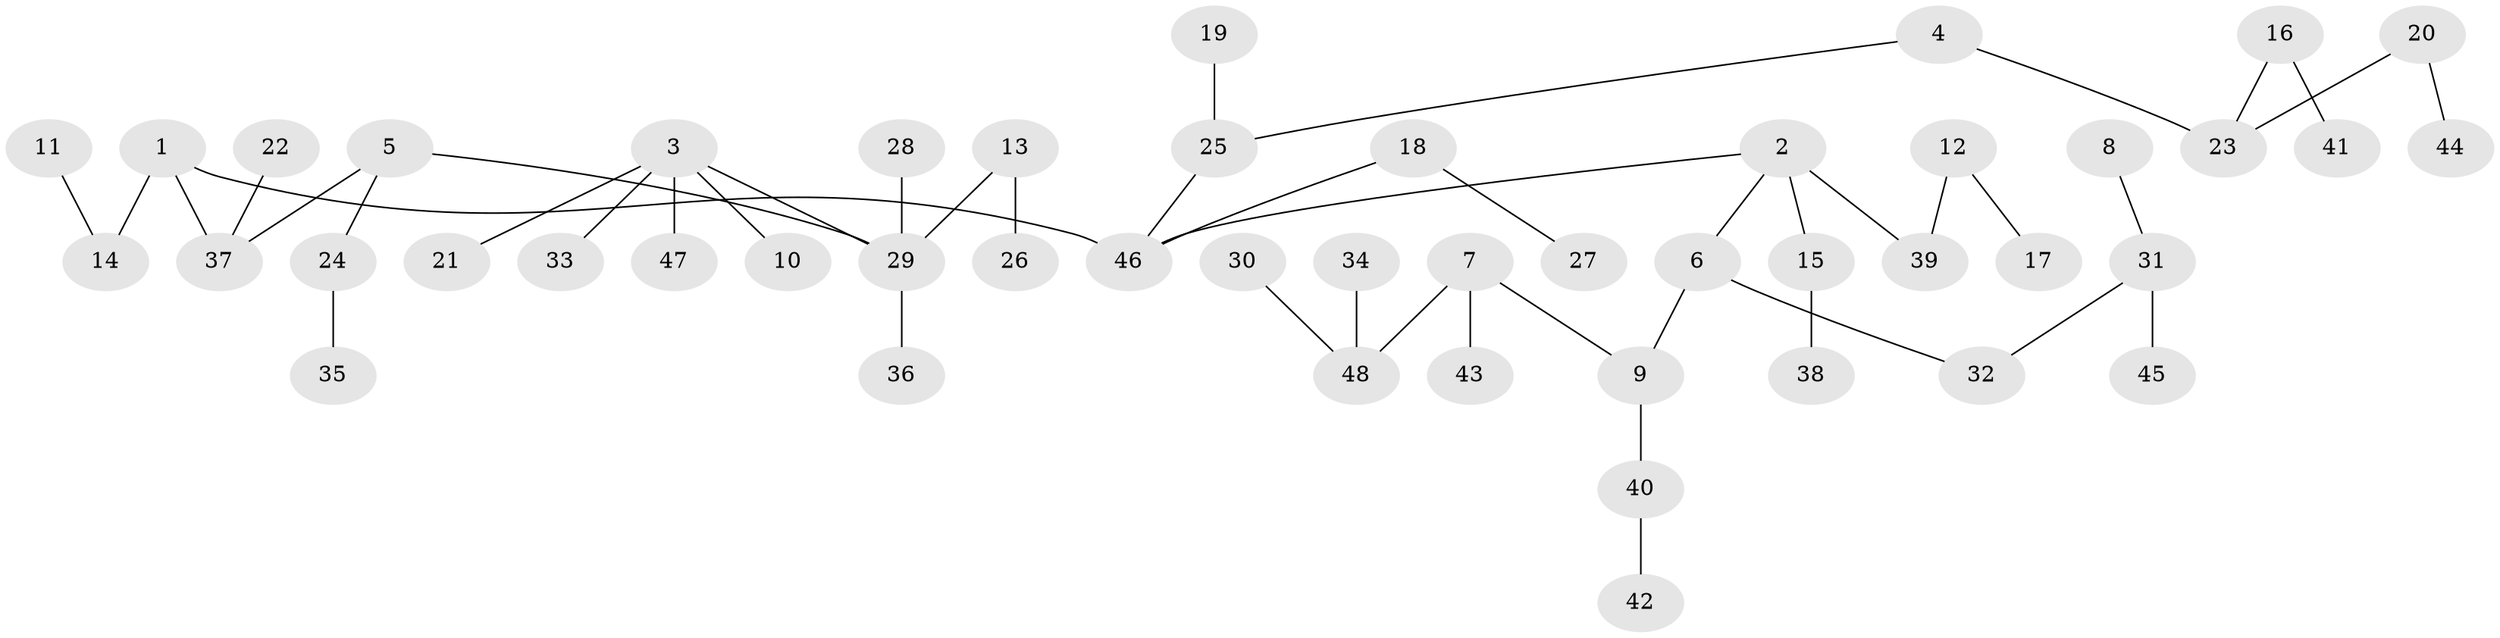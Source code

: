 // original degree distribution, {4: 0.10416666666666667, 3: 0.09375, 5: 0.03125, 6: 0.020833333333333332, 2: 0.25, 1: 0.5}
// Generated by graph-tools (version 1.1) at 2025/02/03/09/25 03:02:17]
// undirected, 48 vertices, 47 edges
graph export_dot {
graph [start="1"]
  node [color=gray90,style=filled];
  1;
  2;
  3;
  4;
  5;
  6;
  7;
  8;
  9;
  10;
  11;
  12;
  13;
  14;
  15;
  16;
  17;
  18;
  19;
  20;
  21;
  22;
  23;
  24;
  25;
  26;
  27;
  28;
  29;
  30;
  31;
  32;
  33;
  34;
  35;
  36;
  37;
  38;
  39;
  40;
  41;
  42;
  43;
  44;
  45;
  46;
  47;
  48;
  1 -- 14 [weight=1.0];
  1 -- 37 [weight=1.0];
  1 -- 46 [weight=1.0];
  2 -- 6 [weight=1.0];
  2 -- 15 [weight=1.0];
  2 -- 39 [weight=1.0];
  2 -- 46 [weight=1.0];
  3 -- 10 [weight=1.0];
  3 -- 21 [weight=1.0];
  3 -- 29 [weight=1.0];
  3 -- 33 [weight=1.0];
  3 -- 47 [weight=1.0];
  4 -- 23 [weight=1.0];
  4 -- 25 [weight=1.0];
  5 -- 24 [weight=1.0];
  5 -- 29 [weight=1.0];
  5 -- 37 [weight=1.0];
  6 -- 9 [weight=1.0];
  6 -- 32 [weight=1.0];
  7 -- 9 [weight=1.0];
  7 -- 43 [weight=1.0];
  7 -- 48 [weight=1.0];
  8 -- 31 [weight=1.0];
  9 -- 40 [weight=1.0];
  11 -- 14 [weight=1.0];
  12 -- 17 [weight=1.0];
  12 -- 39 [weight=1.0];
  13 -- 26 [weight=1.0];
  13 -- 29 [weight=1.0];
  15 -- 38 [weight=1.0];
  16 -- 23 [weight=1.0];
  16 -- 41 [weight=1.0];
  18 -- 27 [weight=1.0];
  18 -- 46 [weight=1.0];
  19 -- 25 [weight=1.0];
  20 -- 23 [weight=1.0];
  20 -- 44 [weight=1.0];
  22 -- 37 [weight=1.0];
  24 -- 35 [weight=1.0];
  25 -- 46 [weight=1.0];
  28 -- 29 [weight=1.0];
  29 -- 36 [weight=1.0];
  30 -- 48 [weight=1.0];
  31 -- 32 [weight=1.0];
  31 -- 45 [weight=1.0];
  34 -- 48 [weight=1.0];
  40 -- 42 [weight=1.0];
}
